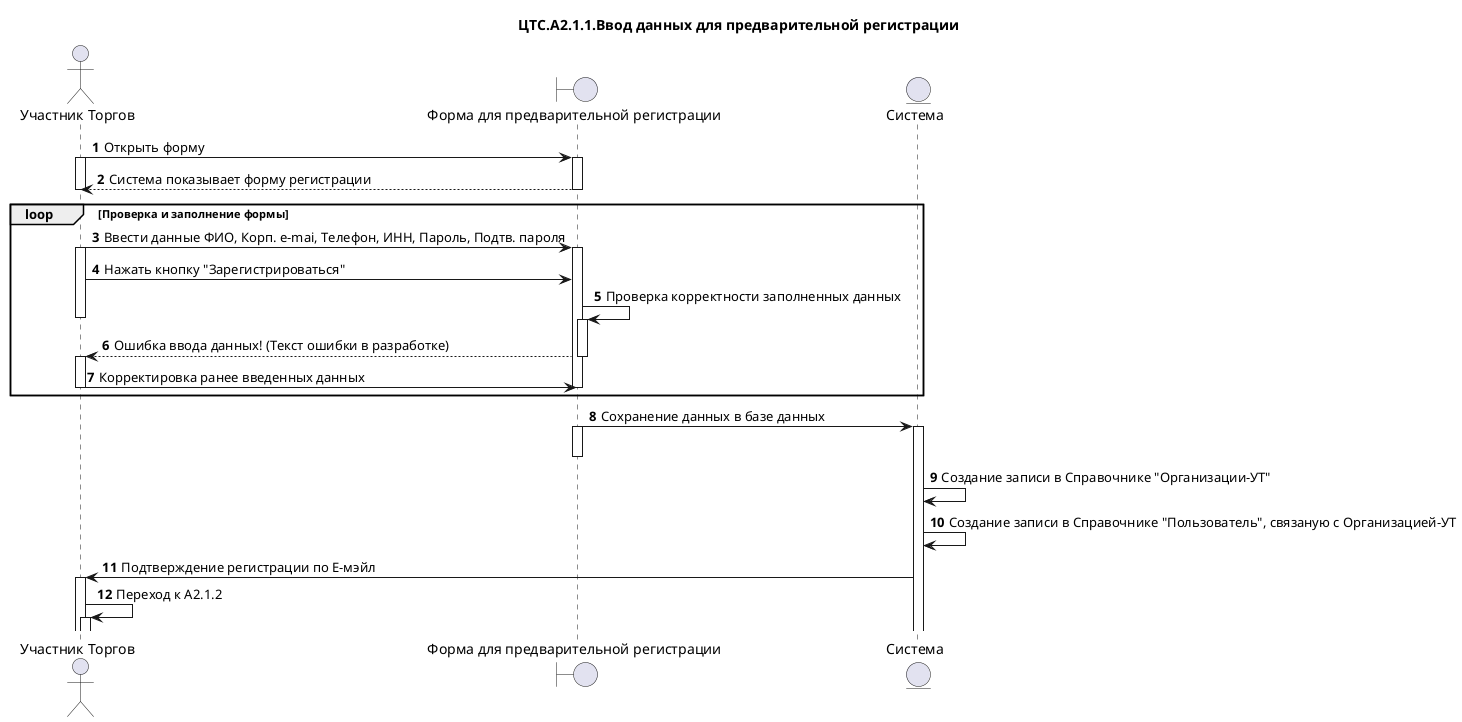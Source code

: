 @startuml
/'Название файла будет: ЦТС.<Номер схемы БП>.<Номер этапа>.<Название этапа в схеме БП>'/
title "ЦТС.А2.1.1.Ввод данных для предварительной регистрации"
actor "Участник Торгов" as User
boundary "Форма для предварительной регистрации" as PreRegistrationForm
entity "Система" as System


autonumber

User -> PreRegistrationForm: Открыть форму
activate User
activate PreRegistrationForm

PreRegistrationForm-->User: Система показывает форму регистрации
deactivate User
deactivate PreRegistrationForm

loop Проверка и заполнение формы
User -> PreRegistrationForm: Ввести данные ФИО, Корп. e-mai, Телефон, ИНН, Пароль, Подтв. пароля
activate User
activate PreRegistrationForm

User -> PreRegistrationForm: Нажать кнопку "Зарегистрироваться"

PreRegistrationForm -> PreRegistrationForm: Проверка корректности заполненных данных 
activate PreRegistrationForm
deactivate User

PreRegistrationForm --> User: Ошибка ввода данных! (Текст ошибки в разработке) 
deactivate PreRegistrationForm
activate User

User->PreRegistrationForm: Корректировка ранее введенных данных
deactivate User
deactivate PreRegistrationForm
end

PreRegistrationForm -> System: Сохранение данных в базе данных
activate PreRegistrationForm
activate System
deactivate PreRegistrationForm

System->System:Создание записи в Справочнике "Организации-УТ"
System->System:Создание записи в Справочнике "Пользователь", связаную с Организацией-УТ
System->User: Подтверждение регистрации по Е-мэйл
activate User

User->User: Переход к А2.1.2
activate User

@enduml


